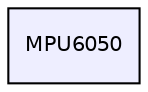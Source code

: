 digraph "MPU6050/" {
  compound=true
  node [ fontsize="10", fontname="Helvetica"];
  edge [ labelfontsize="10", labelfontname="Helvetica"];
  dir_fb751723df196bc6046bbf8f04f1cb24 [shape=box, label="MPU6050", style="filled", fillcolor="#eeeeff", pencolor="black", URL="dir_fb751723df196bc6046bbf8f04f1cb24.html"];
}
